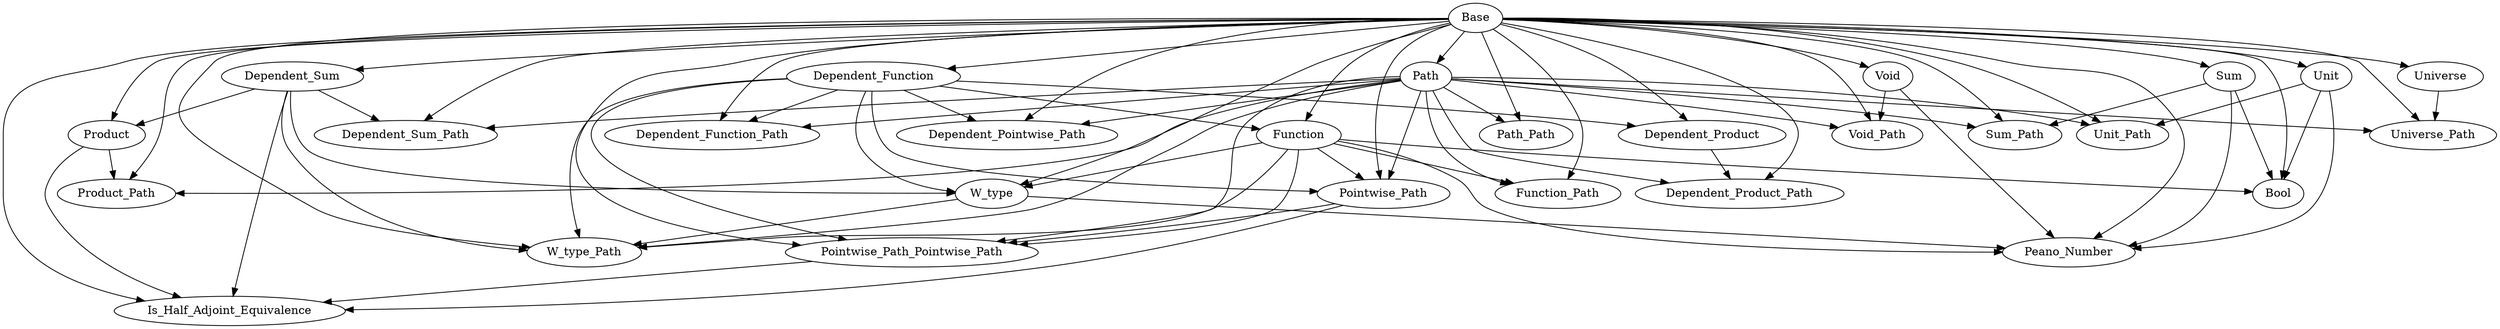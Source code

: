 digraph Dependencies {
  # Base
  # Dependent_Function
  "Base" -> "Dependent_Function";
  # Function
  "Base" -> "Function";
  "Dependent_Function" -> "Function";
  # Dependent_Product
  "Base" -> "Dependent_Product";
  "Dependent_Function" -> "Dependent_Product";
  # Dependent_Sum
  "Base" -> "Dependent_Sum";
  # Product
  "Base" -> "Product";
  "Dependent_Sum" -> "Product";
  # Sum
  "Base" -> "Sum";
  # Unit
  "Base" -> "Unit";
  # Void
  "Base" -> "Void";
  # W_type
  "Base" -> "W_type";
  "Dependent_Function" -> "W_type";
  "Function" -> "W_type";
  "Dependent_Sum" -> "W_type";
  # Universe
  "Base" -> "Universe";
  # Path
  "Base" -> "Path";
  # Dependent_Function_Path
  "Base" -> "Dependent_Function_Path";
  "Dependent_Function" -> "Dependent_Function_Path";
  "Path" -> "Dependent_Function_Path";
  # Function_Path
  "Base" -> "Function_Path";
  "Function" -> "Function_Path";
  "Path" -> "Function_Path";
  # Dependent_Product_Path
  "Base" -> "Dependent_Product_Path";
  "Dependent_Product" -> "Dependent_Product_Path";
  "Path" -> "Dependent_Product_Path";
  # Dependent_Sum_Path
  "Base" -> "Dependent_Sum_Path";
  "Dependent_Sum" -> "Dependent_Sum_Path";
  "Path" -> "Dependent_Sum_Path";
  # Product_Path
  "Base" -> "Product_Path";
  "Product" -> "Product_Path";
  "Path" -> "Product_Path";
  # Sum_Path
  "Base" -> "Sum_Path";
  "Sum" -> "Sum_Path";
  "Path" -> "Sum_Path";
  # Unit_Path
  "Base" -> "Unit_Path";
  "Unit" -> "Unit_Path";
  "Path" -> "Unit_Path";
  # Void_Path
  "Base" -> "Void_Path";
  "Void" -> "Void_Path";
  "Path" -> "Void_Path";
  # W_type_Path
  "Base" -> "W_type_Path";
  "Dependent_Function" -> "W_type_Path";
  "Function" -> "W_type_Path";
  "Dependent_Sum" -> "W_type_Path";
  "W_type" -> "W_type_Path";
  "Path" -> "W_type_Path";
  # Universe_Path
  "Base" -> "Universe_Path";
  "Universe" -> "Universe_Path";
  "Path" -> "Universe_Path";
  # Path_Path
  "Base" -> "Path_Path";
  "Path" -> "Path_Path";
  # Dependent_Pointwise_Path
  "Base" -> "Dependent_Pointwise_Path";
  "Dependent_Function" -> "Dependent_Pointwise_Path";
  "Path" -> "Dependent_Pointwise_Path";
  # Pointwise_Path
  "Base" -> "Pointwise_Path";
  "Dependent_Function" -> "Pointwise_Path";
  "Function" -> "Pointwise_Path";
  "Path" -> "Pointwise_Path";
  # Pointwise_Path_Pointwise_Path
  "Base" -> "Pointwise_Path_Pointwise_Path";
  "Dependent_Function" -> "Pointwise_Path_Pointwise_Path";
  "Function" -> "Pointwise_Path_Pointwise_Path";
  "Path" -> "Pointwise_Path_Pointwise_Path";
  "Pointwise_Path" -> "Pointwise_Path_Pointwise_Path";
  # Is_Half_Adjoint_Equivalence
  "Base" -> "Is_Half_Adjoint_Equivalence";
  "Dependent_Sum" -> "Is_Half_Adjoint_Equivalence";
  "Product" -> "Is_Half_Adjoint_Equivalence";
  "Pointwise_Path" -> "Is_Half_Adjoint_Equivalence";
  "Pointwise_Path_Pointwise_Path" -> "Is_Half_Adjoint_Equivalence";
  # Bool
  "Base" -> "Bool";
  "Function" -> "Bool";
  "Sum" -> "Bool";
  "Unit" -> "Bool";
  # Peano_Number
  "Base" -> "Peano_Number";
  "Function" -> "Peano_Number";
  "Sum" -> "Peano_Number";
  "Void" -> "Peano_Number";
  "Unit" -> "Peano_Number";
  "W_type" -> "Peano_Number";
}
